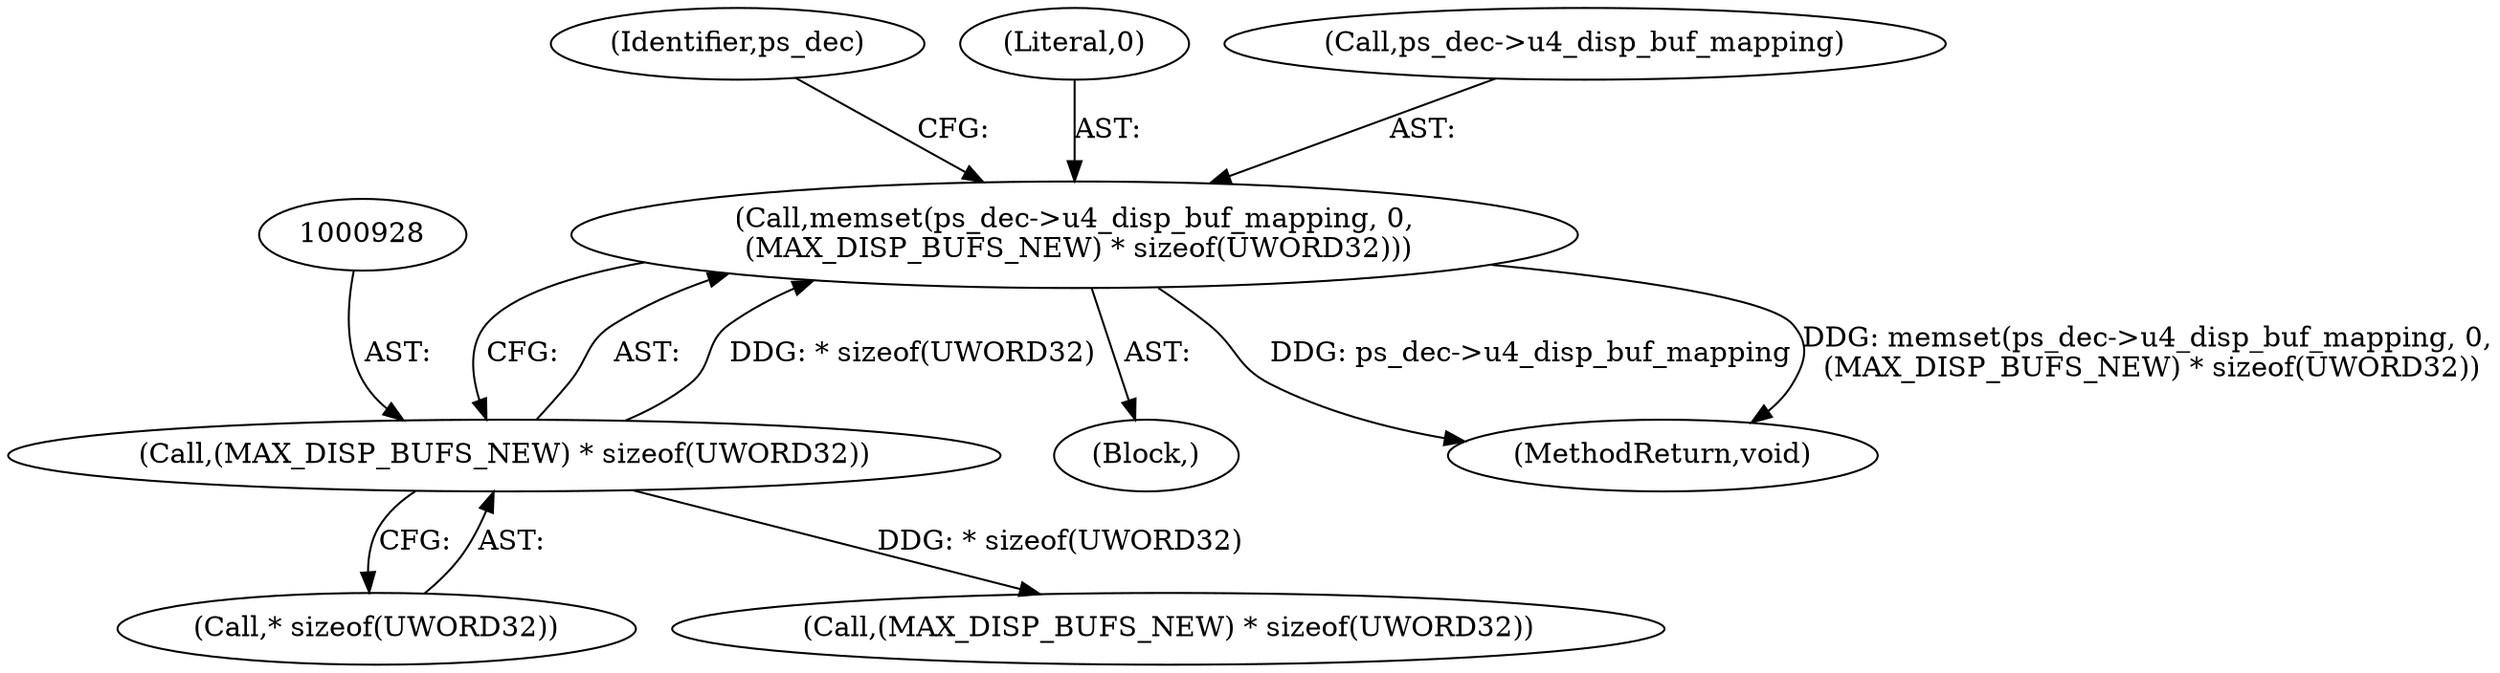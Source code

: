 digraph "0_Android_ecf6c7ce6d5a22d52160698aab44fc234c63291a@API" {
"1000922" [label="(Call,memset(ps_dec->u4_disp_buf_mapping, 0,\n (MAX_DISP_BUFS_NEW) * sizeof(UWORD32)))"];
"1000927" [label="(Call,(MAX_DISP_BUFS_NEW) * sizeof(UWORD32))"];
"1000934" [label="(Identifier,ps_dec)"];
"1000926" [label="(Literal,0)"];
"1000929" [label="(Call,* sizeof(UWORD32))"];
"1000937" [label="(Call,(MAX_DISP_BUFS_NEW) * sizeof(UWORD32))"];
"1000121" [label="(Block,)"];
"1000923" [label="(Call,ps_dec->u4_disp_buf_mapping)"];
"1000927" [label="(Call,(MAX_DISP_BUFS_NEW) * sizeof(UWORD32))"];
"1000956" [label="(MethodReturn,void)"];
"1000922" [label="(Call,memset(ps_dec->u4_disp_buf_mapping, 0,\n (MAX_DISP_BUFS_NEW) * sizeof(UWORD32)))"];
"1000922" -> "1000121"  [label="AST: "];
"1000922" -> "1000927"  [label="CFG: "];
"1000923" -> "1000922"  [label="AST: "];
"1000926" -> "1000922"  [label="AST: "];
"1000927" -> "1000922"  [label="AST: "];
"1000934" -> "1000922"  [label="CFG: "];
"1000922" -> "1000956"  [label="DDG: ps_dec->u4_disp_buf_mapping"];
"1000922" -> "1000956"  [label="DDG: memset(ps_dec->u4_disp_buf_mapping, 0,\n (MAX_DISP_BUFS_NEW) * sizeof(UWORD32))"];
"1000927" -> "1000922"  [label="DDG: * sizeof(UWORD32)"];
"1000927" -> "1000929"  [label="CFG: "];
"1000928" -> "1000927"  [label="AST: "];
"1000929" -> "1000927"  [label="AST: "];
"1000927" -> "1000937"  [label="DDG: * sizeof(UWORD32)"];
}
